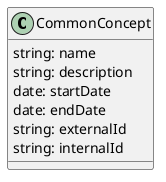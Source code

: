 @startuml StandardDefinition

class CommonConcept {
string: name
string: description
date: startDate
date: endDate
string: externalId
string: internalId

}



@enduml
